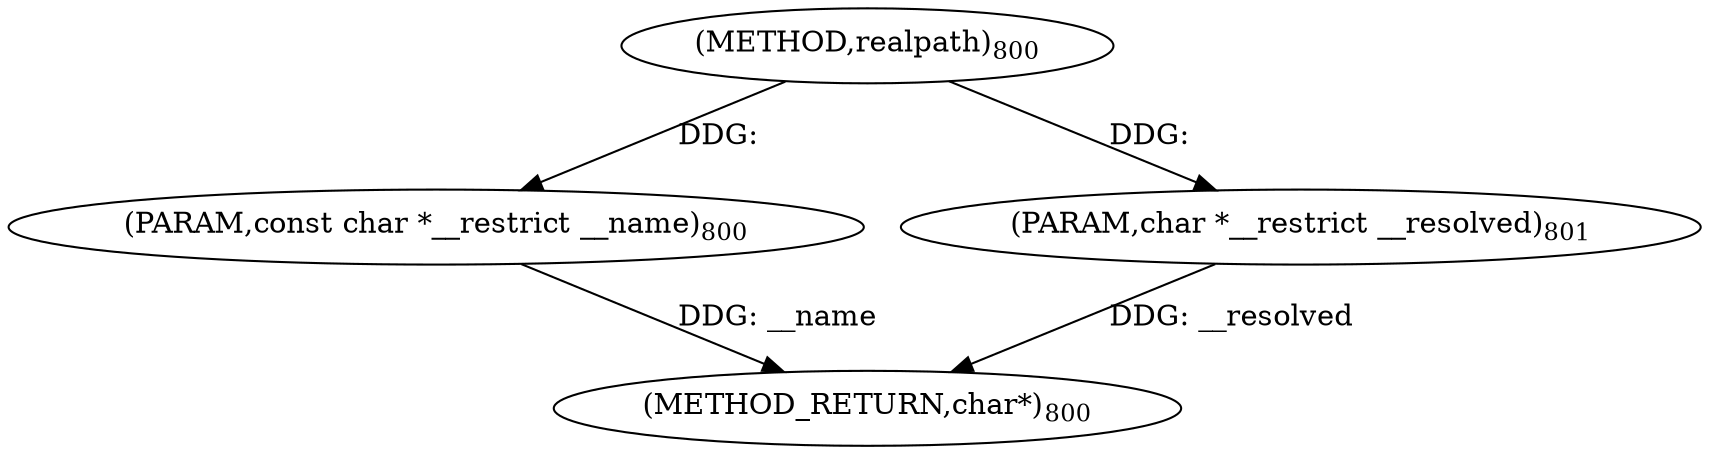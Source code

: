 digraph "realpath" {  
"33346" [label = <(METHOD,realpath)<SUB>800</SUB>> ]
"33349" [label = <(METHOD_RETURN,char*)<SUB>800</SUB>> ]
"33347" [label = <(PARAM,const char *__restrict __name)<SUB>800</SUB>> ]
"33348" [label = <(PARAM,char *__restrict __resolved)<SUB>801</SUB>> ]
  "33347" -> "33349"  [ label = "DDG: __name"] 
  "33348" -> "33349"  [ label = "DDG: __resolved"] 
  "33346" -> "33347"  [ label = "DDG: "] 
  "33346" -> "33348"  [ label = "DDG: "] 
}
